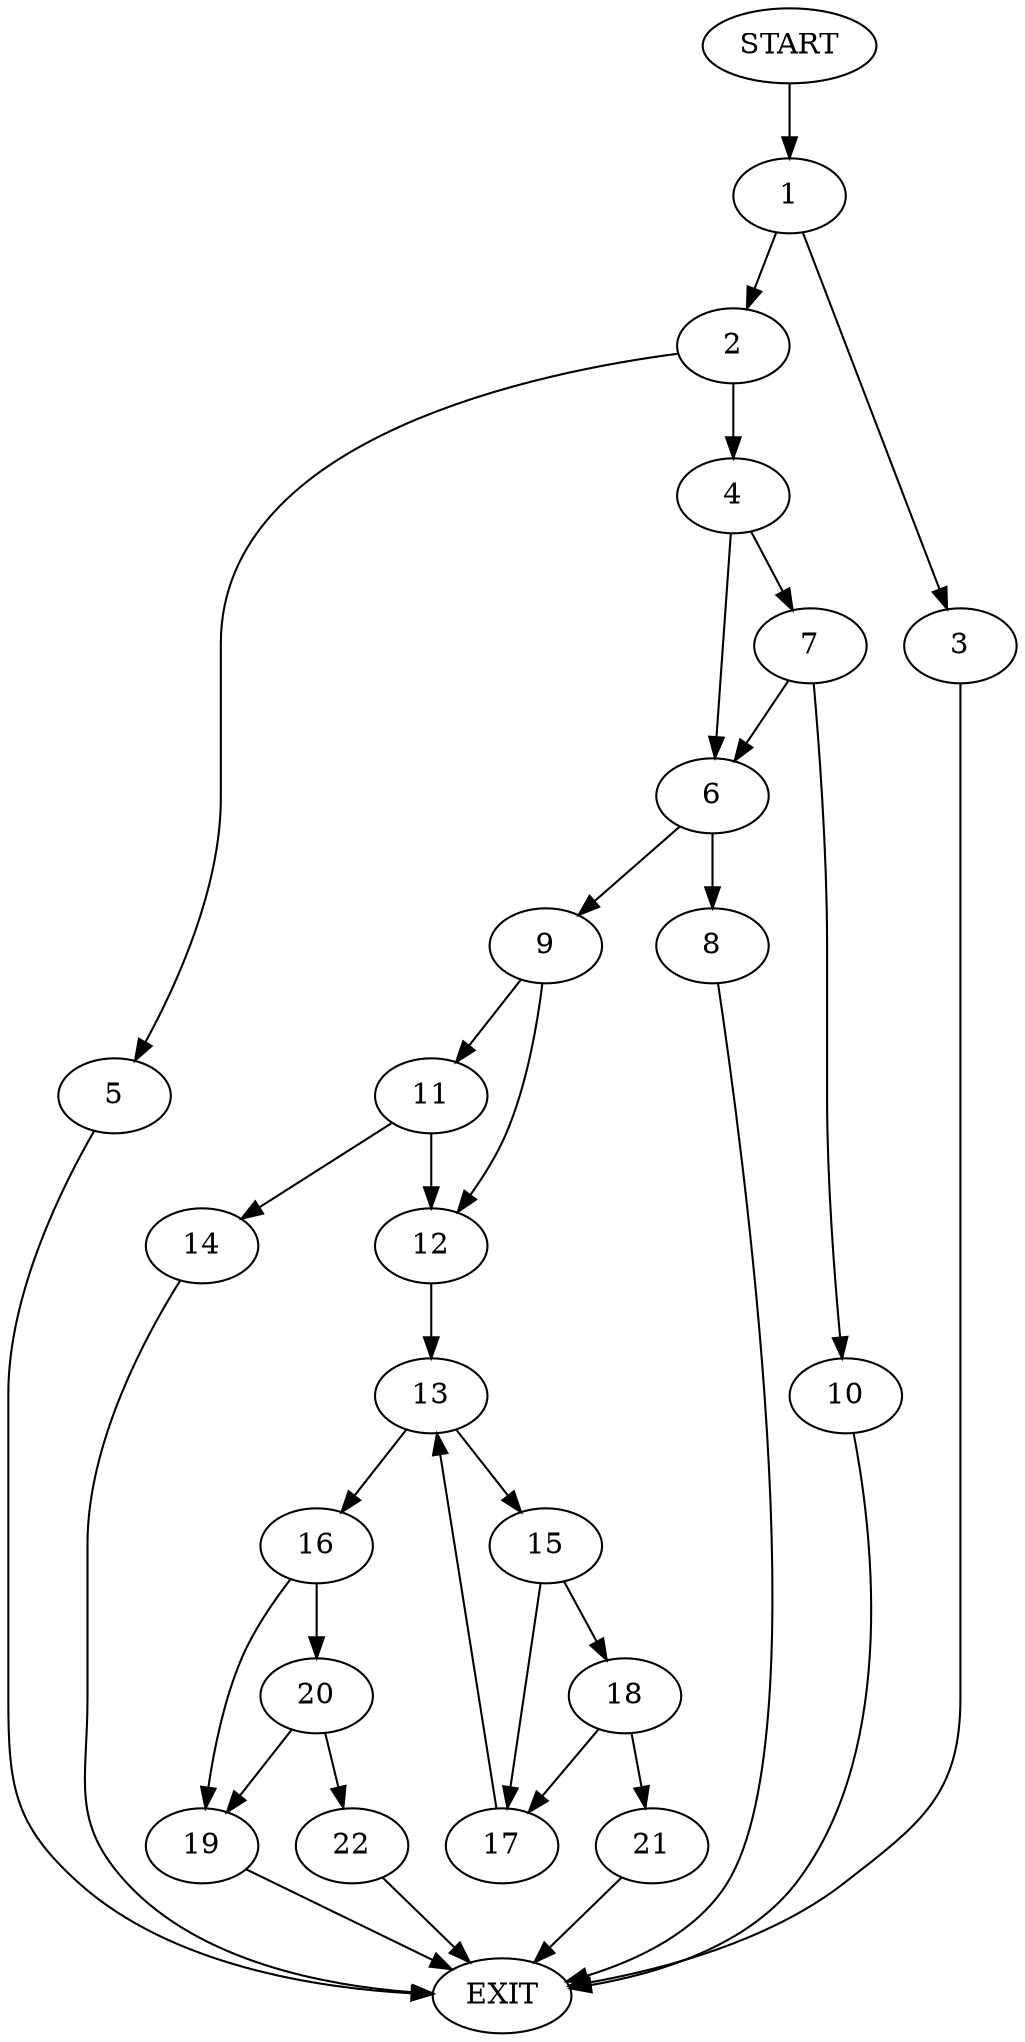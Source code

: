 digraph {
0 [label="START"]
23 [label="EXIT"]
0 -> 1
1 -> 2
1 -> 3
3 -> 23
2 -> 4
2 -> 5
5 -> 23
4 -> 6
4 -> 7
6 -> 8
6 -> 9
7 -> 10
7 -> 6
10 -> 23
9 -> 11
9 -> 12
8 -> 23
12 -> 13
11 -> 14
11 -> 12
14 -> 23
13 -> 15
13 -> 16
15 -> 17
15 -> 18
16 -> 19
16 -> 20
18 -> 17
18 -> 21
17 -> 13
21 -> 23
19 -> 23
20 -> 19
20 -> 22
22 -> 23
}
